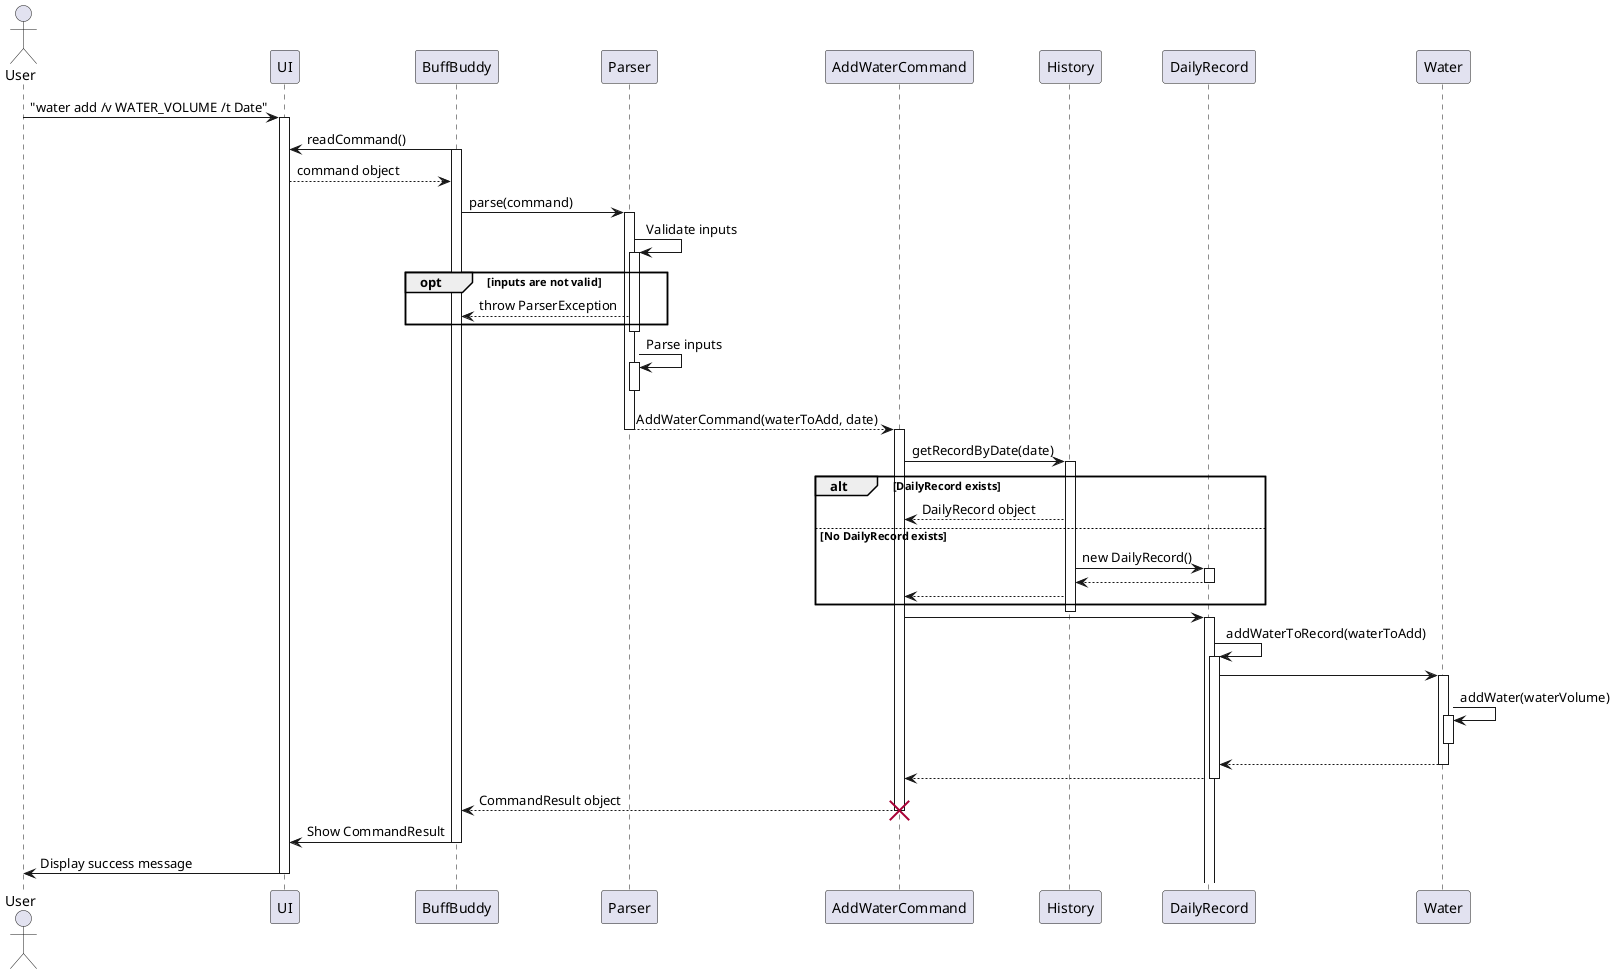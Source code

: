 @startuml
actor User
participant "UI" as UI
participant "BuffBuddy" as BB
participant "Parser" as Parser
participant "AddWaterCommand" as AddCmd
participant "History" as History
participant "DailyRecord" as DailyRec

User -> UI: "water add /v WATER_VOLUME /t Date"
activate UI
BB -> UI: readCommand()
activate BB
UI --> BB: command object
BB -> Parser: parse(command)
activate Parser

Parser -> Parser : Validate inputs
activate Parser
opt inputs are not valid
    Parser --> BB : throw ParserException
    end
deactivate Parser

Parser -> Parser : Parse inputs
activate Parser
deactivate Parser
Parser --> AddCmd: AddWaterCommand(waterToAdd, date)
deactivate Parser

activate AddCmd

AddCmd -> History: getRecordByDate(date)
activate History

alt DailyRecord exists
  History --> AddCmd: DailyRecord object
else No DailyRecord exists
  History -> DailyRec: new DailyRecord()
  activate DailyRec
  DailyRec --> History
  deactivate DailyRec
  History --> AddCmd
end
deactivate History

AddCmd -> DailyRec:
activate DailyRec

DailyRec -> DailyRec: addWaterToRecord(waterToAdd)
activate DailyRec
DailyRec -> Water
activate Water
Water -> Water: addWater(waterVolume)
activate Water
deactivate Water
Water --> DailyRec
deactivate Water


DailyRec --> AddCmd
deactivate DailyRec

AddCmd --> BB: CommandResult object
deactivate AddCmd
destroy AddCmd

BB -> UI: Show CommandResult
deactivate BB

UI -> User: Display success message
deactivate UI
@enduml